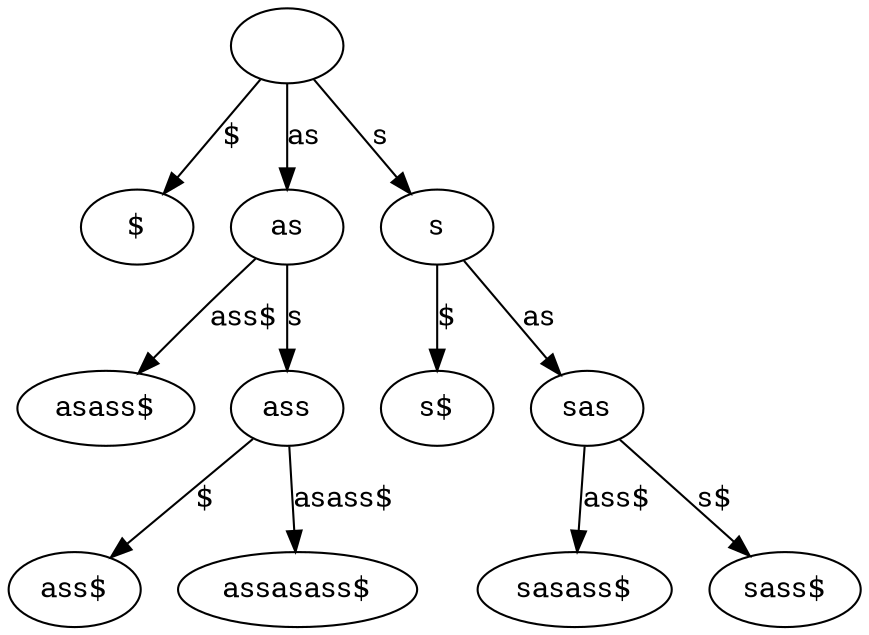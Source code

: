 // Suffix tree
digraph {
	"|" [label=""]
	"$|$" [label="$"]
	"|" -> "$|$" [label="$"]
	"as|as" [label=as]
	"ass$|asass$" [label="asass$"]
	"as|as" -> "ass$|asass$" [label="ass$"]
	"s|ass" [label=ass]
	"$|ass$" [label="ass$"]
	"s|ass" -> "$|ass$" [label="$"]
	"asass$|assasass$" [label="assasass$"]
	"s|ass" -> "asass$|assasass$" [label="asass$"]
	"as|as" -> "s|ass" [label=s]
	"|" -> "as|as" [label=as]
	"s|s" [label=s]
	"$|s$" [label="s$"]
	"s|s" -> "$|s$" [label="$"]
	"as|sas" [label=sas]
	"ass$|sasass$" [label="sasass$"]
	"as|sas" -> "ass$|sasass$" [label="ass$"]
	"s$|sass$" [label="sass$"]
	"as|sas" -> "s$|sass$" [label="s$"]
	"s|s" -> "as|sas" [label=as]
	"|" -> "s|s" [label=s]
}
